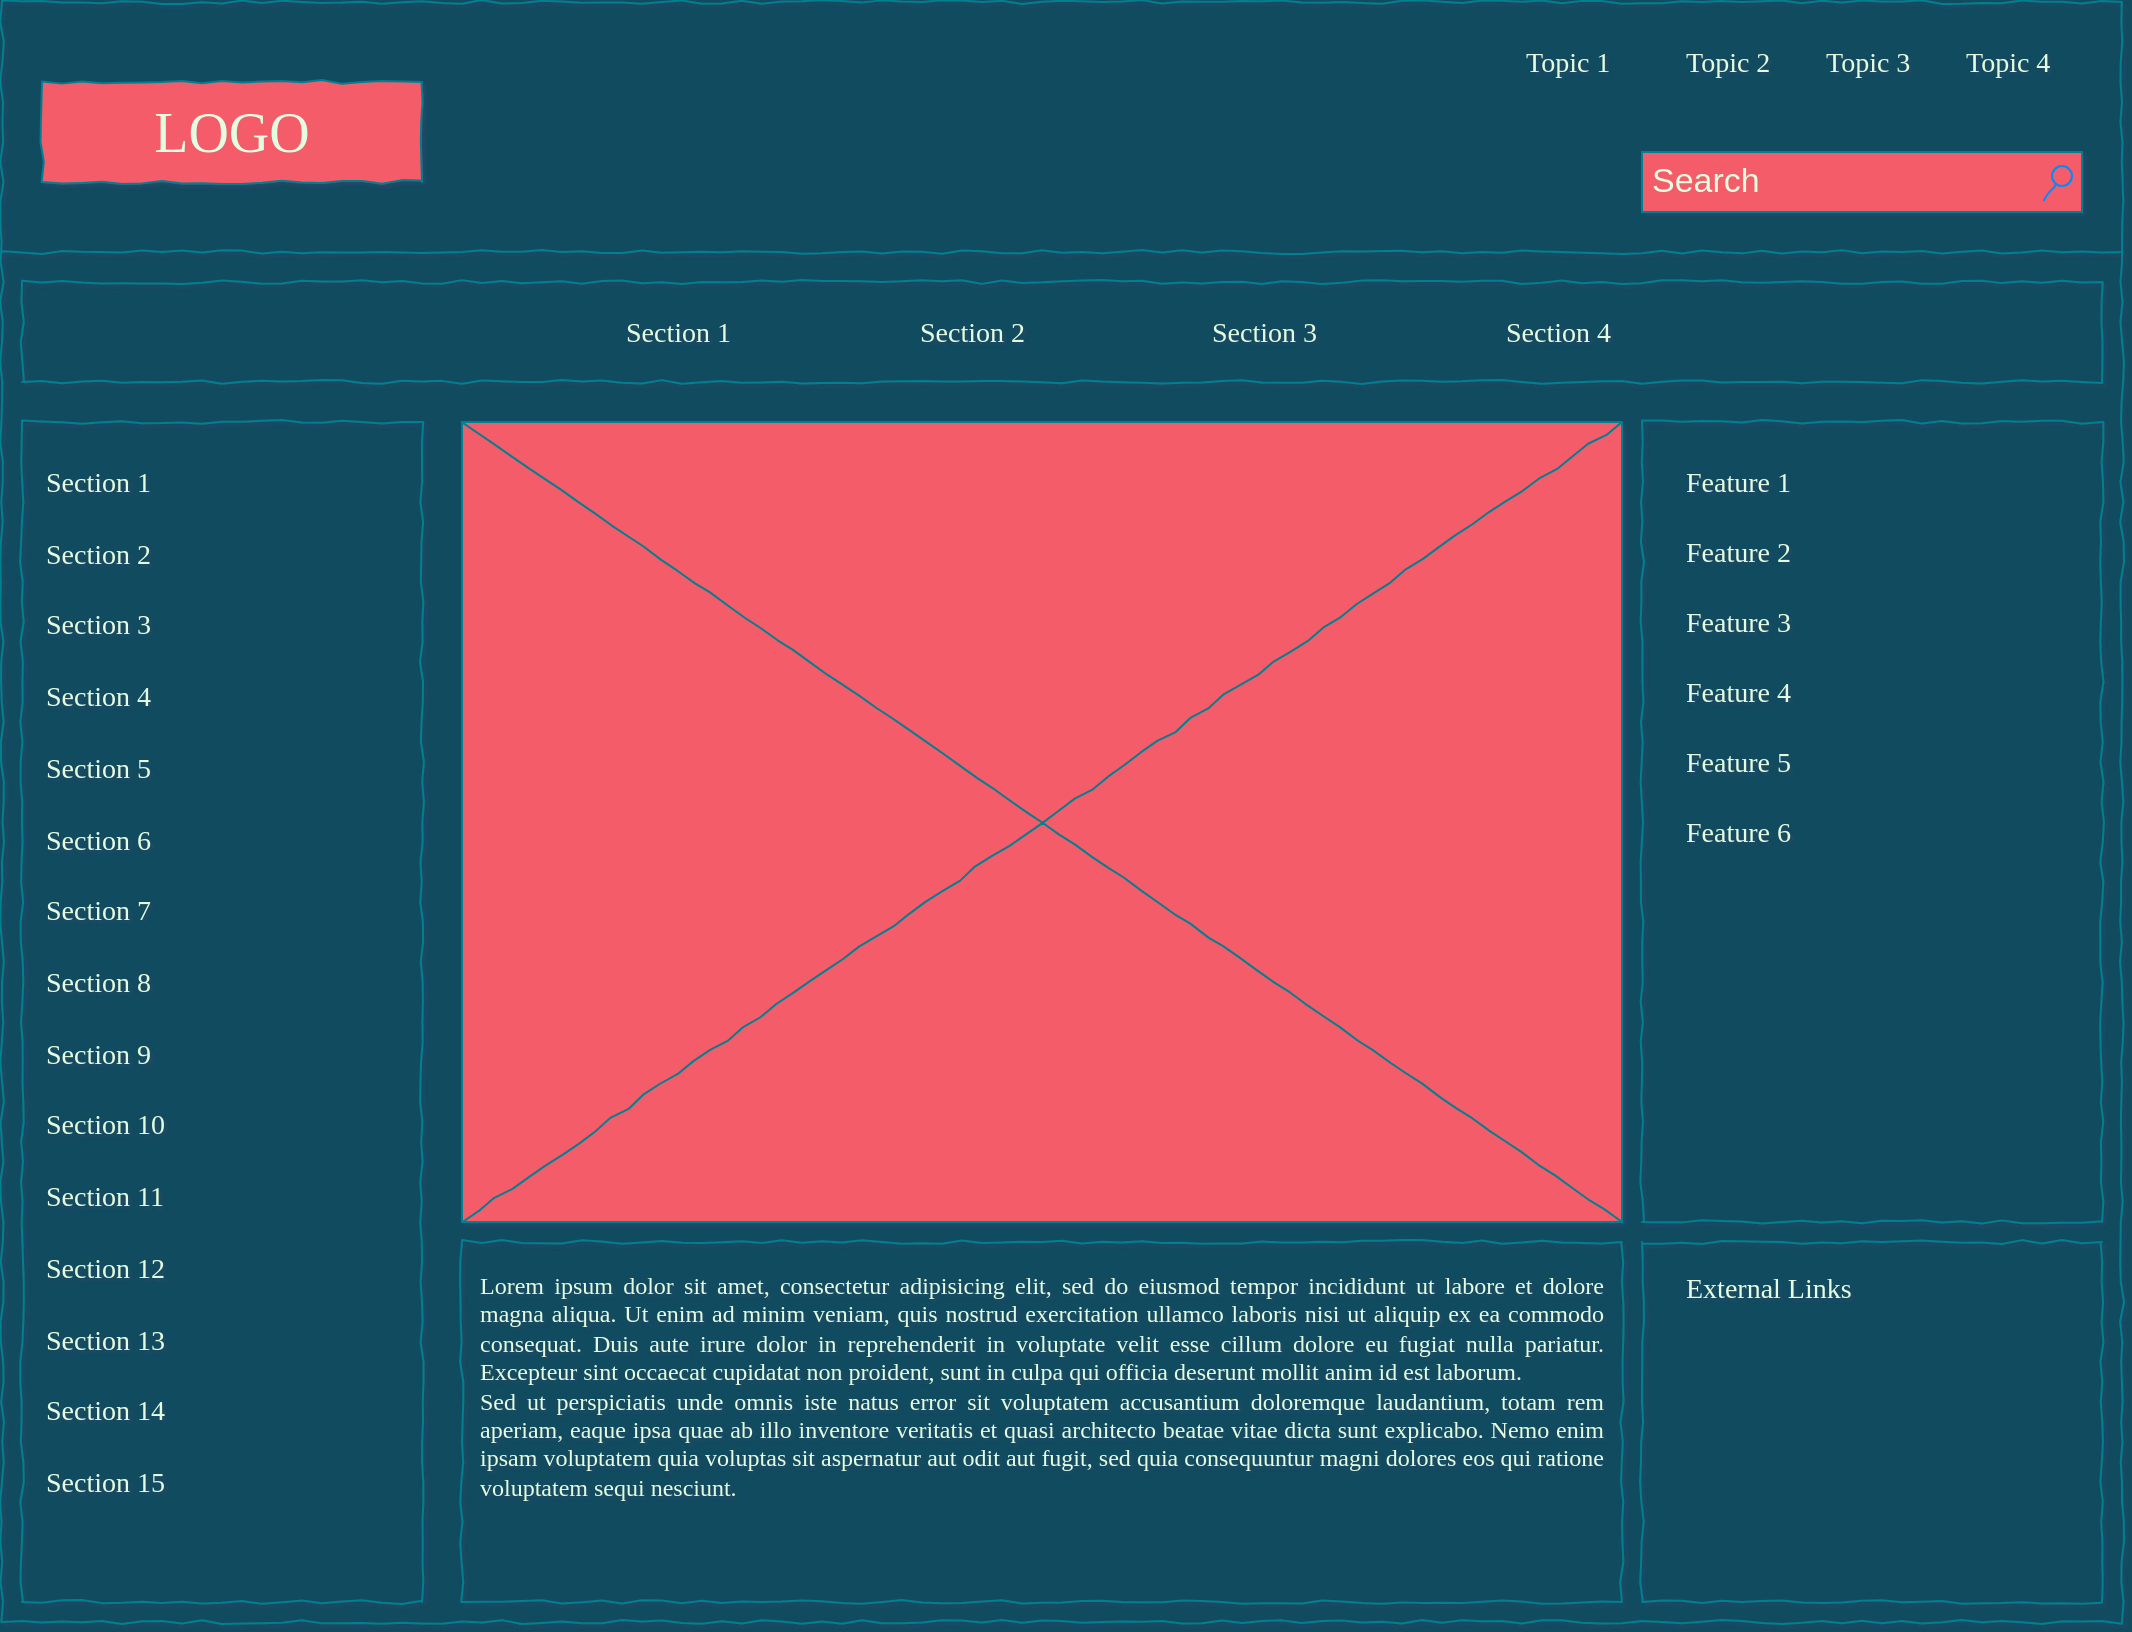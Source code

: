 <mxfile version="19.0.3" type="github" pages="5">
  <diagram name="Home" id="03018318-947c-dd8e-b7a3-06fadd420f32">
    <mxGraphModel dx="3160" dy="1853" grid="1" gridSize="10" guides="1" tooltips="1" connect="1" arrows="1" fold="1" page="1" pageScale="1" pageWidth="1100" pageHeight="850" background="#114B5F" math="0" shadow="1">
      <root>
        <mxCell id="0" />
        <mxCell id="1" parent="0" />
        <mxCell id="677b7b8949515195-1" value="" style="whiteSpace=wrap;html=1;rounded=0;shadow=0;labelBackgroundColor=none;strokeColor=#028090;strokeWidth=1;fillColor=none;fontFamily=Verdana;fontSize=12;fontColor=#E4FDE1;align=center;comic=1;" parent="1" vertex="1">
          <mxGeometry x="20" y="20" width="1060" height="810" as="geometry" />
        </mxCell>
        <mxCell id="677b7b8949515195-2" value="LOGO" style="whiteSpace=wrap;html=1;rounded=0;shadow=0;labelBackgroundColor=none;strokeWidth=1;fontFamily=Verdana;fontSize=28;align=center;comic=1;fillColor=#F45B69;strokeColor=#028090;fontColor=#E4FDE1;" parent="1" vertex="1">
          <mxGeometry x="40" y="60" width="190" height="50" as="geometry" />
        </mxCell>
        <mxCell id="677b7b8949515195-3" value="Search" style="strokeWidth=1;shadow=0;dashed=0;align=center;html=1;shape=mxgraph.mockup.forms.searchBox;strokeColor=#028090;mainText=;strokeColor2=#008cff;fontColor=#E4FDE1;fontSize=17;align=left;spacingLeft=3;rounded=0;labelBackgroundColor=none;comic=1;fillColor=#F45B69;" parent="1" vertex="1">
          <mxGeometry x="840" y="95" width="220" height="30" as="geometry" />
        </mxCell>
        <mxCell id="677b7b8949515195-4" value="Topic 1" style="text;html=1;points=[];align=left;verticalAlign=top;spacingTop=-4;fontSize=14;fontFamily=Verdana;fontColor=#E4FDE1;" parent="1" vertex="1">
          <mxGeometry x="780" y="40" width="60" height="20" as="geometry" />
        </mxCell>
        <mxCell id="677b7b8949515195-5" value="Topic 2" style="text;html=1;points=[];align=left;verticalAlign=top;spacingTop=-4;fontSize=14;fontFamily=Verdana;fontColor=#E4FDE1;" parent="1" vertex="1">
          <mxGeometry x="860" y="40" width="60" height="20" as="geometry" />
        </mxCell>
        <mxCell id="677b7b8949515195-6" value="Topic 3" style="text;html=1;points=[];align=left;verticalAlign=top;spacingTop=-4;fontSize=14;fontFamily=Verdana;fontColor=#E4FDE1;" parent="1" vertex="1">
          <mxGeometry x="930" y="40" width="60" height="20" as="geometry" />
        </mxCell>
        <mxCell id="677b7b8949515195-7" value="Topic 4" style="text;html=1;points=[];align=left;verticalAlign=top;spacingTop=-4;fontSize=14;fontFamily=Verdana;fontColor=#E4FDE1;" parent="1" vertex="1">
          <mxGeometry x="1000" y="40" width="60" height="20" as="geometry" />
        </mxCell>
        <mxCell id="677b7b8949515195-8" value="" style="whiteSpace=wrap;html=1;rounded=0;shadow=0;labelBackgroundColor=none;strokeWidth=1;fillColor=none;fontFamily=Verdana;fontSize=12;align=center;comic=1;strokeColor=#028090;fontColor=#E4FDE1;" parent="1" vertex="1">
          <mxGeometry x="30" y="230" width="200" height="590" as="geometry" />
        </mxCell>
        <mxCell id="677b7b8949515195-9" value="" style="line;strokeWidth=1;html=1;rounded=0;shadow=0;labelBackgroundColor=none;fillColor=none;fontFamily=Verdana;fontSize=14;fontColor=#E4FDE1;align=center;comic=1;strokeColor=#028090;" parent="1" vertex="1">
          <mxGeometry x="20" y="140" width="1060" height="10" as="geometry" />
        </mxCell>
        <mxCell id="677b7b8949515195-10" value="" style="whiteSpace=wrap;html=1;rounded=0;shadow=0;labelBackgroundColor=none;strokeWidth=1;fillColor=none;fontFamily=Verdana;fontSize=12;align=center;comic=1;strokeColor=#028090;fontColor=#E4FDE1;" parent="1" vertex="1">
          <mxGeometry x="30" y="160" width="1040" height="50" as="geometry" />
        </mxCell>
        <mxCell id="677b7b8949515195-11" value="Section 1" style="text;html=1;points=[];align=left;verticalAlign=top;spacingTop=-4;fontSize=14;fontFamily=Verdana;fontColor=#E4FDE1;" parent="1" vertex="1">
          <mxGeometry x="330" y="175" width="60" height="20" as="geometry" />
        </mxCell>
        <mxCell id="677b7b8949515195-12" value="Section 2" style="text;html=1;points=[];align=left;verticalAlign=top;spacingTop=-4;fontSize=14;fontFamily=Verdana;fontColor=#E4FDE1;" parent="1" vertex="1">
          <mxGeometry x="477" y="175" width="60" height="20" as="geometry" />
        </mxCell>
        <mxCell id="677b7b8949515195-13" value="Section 3" style="text;html=1;points=[];align=left;verticalAlign=top;spacingTop=-4;fontSize=14;fontFamily=Verdana;fontColor=#E4FDE1;" parent="1" vertex="1">
          <mxGeometry x="623" y="175" width="60" height="20" as="geometry" />
        </mxCell>
        <mxCell id="677b7b8949515195-14" value="Section 4" style="text;html=1;points=[];align=left;verticalAlign=top;spacingTop=-4;fontSize=14;fontFamily=Verdana;fontColor=#E4FDE1;" parent="1" vertex="1">
          <mxGeometry x="770" y="175" width="60" height="20" as="geometry" />
        </mxCell>
        <mxCell id="677b7b8949515195-15" value="&lt;div style=&quot;text-align: justify&quot;&gt;&lt;span&gt;Lorem ipsum dolor sit amet, consectetur adipisicing elit, sed do eiusmod tempor incididunt ut labore et dolore magna aliqua. Ut enim ad minim veniam, quis nostrud exercitation ullamco laboris nisi ut aliquip ex ea commodo consequat. Duis aute irure dolor in reprehenderit in voluptate velit esse cillum dolore eu fugiat nulla pariatur. Excepteur sint occaecat cupidatat non proident, sunt in culpa qui officia deserunt mollit anim id est laborum.&lt;/span&gt;&lt;/div&gt;&lt;div style=&quot;text-align: justify&quot;&gt;&lt;span&gt;Sed ut perspiciatis unde omnis iste natus error sit voluptatem accusantium doloremque laudantium, totam rem aperiam, eaque ipsa quae ab illo inventore veritatis et quasi architecto beatae vitae dicta sunt explicabo. Nemo enim ipsam voluptatem quia voluptas sit aspernatur aut odit aut fugit, sed quia consequuntur magni dolores eos qui ratione voluptatem sequi nesciunt.&amp;nbsp;&lt;/span&gt;&lt;/div&gt;" style="whiteSpace=wrap;html=1;rounded=0;shadow=0;labelBackgroundColor=none;strokeWidth=1;fillColor=none;fontFamily=Verdana;fontSize=12;align=center;verticalAlign=top;spacing=10;comic=1;strokeColor=#028090;fontColor=#E4FDE1;" parent="1" vertex="1">
          <mxGeometry x="250" y="640" width="580" height="180" as="geometry" />
        </mxCell>
        <mxCell id="677b7b8949515195-16" value="" style="verticalLabelPosition=bottom;shadow=0;dashed=0;align=center;html=1;verticalAlign=top;strokeWidth=1;shape=mxgraph.mockup.graphics.simpleIcon;strokeColor=#028090;rounded=0;labelBackgroundColor=none;fontFamily=Verdana;fontSize=14;fontColor=#E4FDE1;comic=1;fillColor=#F45B69;" parent="1" vertex="1">
          <mxGeometry x="250" y="230" width="580" height="400" as="geometry" />
        </mxCell>
        <mxCell id="677b7b8949515195-25" value="" style="whiteSpace=wrap;html=1;rounded=0;shadow=0;labelBackgroundColor=none;strokeWidth=1;fillColor=none;fontFamily=Verdana;fontSize=12;align=center;comic=1;strokeColor=#028090;fontColor=#E4FDE1;" parent="1" vertex="1">
          <mxGeometry x="840" y="230" width="230" height="400" as="geometry" />
        </mxCell>
        <mxCell id="677b7b8949515195-26" value="" style="whiteSpace=wrap;html=1;rounded=0;shadow=0;labelBackgroundColor=none;strokeWidth=1;fillColor=none;fontFamily=Verdana;fontSize=12;align=center;comic=1;strokeColor=#028090;fontColor=#E4FDE1;" parent="1" vertex="1">
          <mxGeometry x="840" y="640" width="230" height="180" as="geometry" />
        </mxCell>
        <mxCell id="677b7b8949515195-27" value="Section 1" style="text;html=1;points=[];align=left;verticalAlign=top;spacingTop=-4;fontSize=14;fontFamily=Verdana;fontColor=#E4FDE1;" parent="1" vertex="1">
          <mxGeometry x="40" y="250" width="170" height="20" as="geometry" />
        </mxCell>
        <mxCell id="677b7b8949515195-28" value="Section 2" style="text;html=1;points=[];align=left;verticalAlign=top;spacingTop=-4;fontSize=14;fontFamily=Verdana;fontColor=#E4FDE1;" parent="1" vertex="1">
          <mxGeometry x="40" y="286" width="170" height="20" as="geometry" />
        </mxCell>
        <mxCell id="677b7b8949515195-29" value="Section 3" style="text;html=1;points=[];align=left;verticalAlign=top;spacingTop=-4;fontSize=14;fontFamily=Verdana;fontColor=#E4FDE1;" parent="1" vertex="1">
          <mxGeometry x="40" y="321" width="170" height="20" as="geometry" />
        </mxCell>
        <mxCell id="677b7b8949515195-30" value="Section 4" style="text;html=1;points=[];align=left;verticalAlign=top;spacingTop=-4;fontSize=14;fontFamily=Verdana;fontColor=#E4FDE1;" parent="1" vertex="1">
          <mxGeometry x="40" y="357" width="170" height="20" as="geometry" />
        </mxCell>
        <mxCell id="677b7b8949515195-31" value="Section 7" style="text;html=1;points=[];align=left;verticalAlign=top;spacingTop=-4;fontSize=14;fontFamily=Verdana;fontColor=#E4FDE1;" parent="1" vertex="1">
          <mxGeometry x="40" y="464" width="170" height="20" as="geometry" />
        </mxCell>
        <mxCell id="677b7b8949515195-32" value="Section 8" style="text;html=1;points=[];align=left;verticalAlign=top;spacingTop=-4;fontSize=14;fontFamily=Verdana;fontColor=#E4FDE1;" parent="1" vertex="1">
          <mxGeometry x="40" y="500" width="170" height="20" as="geometry" />
        </mxCell>
        <mxCell id="677b7b8949515195-33" value="Section 9" style="text;html=1;points=[];align=left;verticalAlign=top;spacingTop=-4;fontSize=14;fontFamily=Verdana;fontColor=#E4FDE1;" parent="1" vertex="1">
          <mxGeometry x="40" y="536" width="170" height="20" as="geometry" />
        </mxCell>
        <mxCell id="677b7b8949515195-34" value="Section 10" style="text;html=1;points=[];align=left;verticalAlign=top;spacingTop=-4;fontSize=14;fontFamily=Verdana;fontColor=#E4FDE1;" parent="1" vertex="1">
          <mxGeometry x="40" y="571" width="170" height="20" as="geometry" />
        </mxCell>
        <mxCell id="677b7b8949515195-35" value="Section 11" style="text;html=1;points=[];align=left;verticalAlign=top;spacingTop=-4;fontSize=14;fontFamily=Verdana;fontColor=#E4FDE1;" parent="1" vertex="1">
          <mxGeometry x="40" y="607" width="170" height="20" as="geometry" />
        </mxCell>
        <mxCell id="677b7b8949515195-36" value="Section 12" style="text;html=1;points=[];align=left;verticalAlign=top;spacingTop=-4;fontSize=14;fontFamily=Verdana;fontColor=#E4FDE1;" parent="1" vertex="1">
          <mxGeometry x="40" y="643" width="170" height="20" as="geometry" />
        </mxCell>
        <mxCell id="677b7b8949515195-37" value="Section 13" style="text;html=1;points=[];align=left;verticalAlign=top;spacingTop=-4;fontSize=14;fontFamily=Verdana;fontColor=#E4FDE1;" parent="1" vertex="1">
          <mxGeometry x="40" y="679" width="170" height="20" as="geometry" />
        </mxCell>
        <mxCell id="677b7b8949515195-38" value="Section 14" style="text;html=1;points=[];align=left;verticalAlign=top;spacingTop=-4;fontSize=14;fontFamily=Verdana;fontColor=#E4FDE1;" parent="1" vertex="1">
          <mxGeometry x="40" y="714" width="170" height="20" as="geometry" />
        </mxCell>
        <mxCell id="677b7b8949515195-39" value="Section 5" style="text;html=1;points=[];align=left;verticalAlign=top;spacingTop=-4;fontSize=14;fontFamily=Verdana;fontColor=#E4FDE1;" parent="1" vertex="1">
          <mxGeometry x="40" y="393" width="170" height="20" as="geometry" />
        </mxCell>
        <mxCell id="677b7b8949515195-40" value="Section 6" style="text;html=1;points=[];align=left;verticalAlign=top;spacingTop=-4;fontSize=14;fontFamily=Verdana;fontColor=#E4FDE1;" parent="1" vertex="1">
          <mxGeometry x="40" y="429" width="170" height="20" as="geometry" />
        </mxCell>
        <mxCell id="677b7b8949515195-41" value="Section 15" style="text;html=1;points=[];align=left;verticalAlign=top;spacingTop=-4;fontSize=14;fontFamily=Verdana;fontColor=#E4FDE1;" parent="1" vertex="1">
          <mxGeometry x="40" y="750" width="170" height="20" as="geometry" />
        </mxCell>
        <mxCell id="677b7b8949515195-42" value="External Links" style="text;html=1;points=[];align=left;verticalAlign=top;spacingTop=-4;fontSize=14;fontFamily=Verdana;fontColor=#E4FDE1;" parent="1" vertex="1">
          <mxGeometry x="860" y="653" width="170" height="20" as="geometry" />
        </mxCell>
        <mxCell id="677b7b8949515195-44" value="Feature 1" style="text;html=1;points=[];align=left;verticalAlign=top;spacingTop=-4;fontSize=14;fontFamily=Verdana;fontColor=#E4FDE1;" parent="1" vertex="1">
          <mxGeometry x="860" y="250" width="170" height="20" as="geometry" />
        </mxCell>
        <mxCell id="677b7b8949515195-45" value="Feature 2" style="text;html=1;points=[];align=left;verticalAlign=top;spacingTop=-4;fontSize=14;fontFamily=Verdana;fontColor=#E4FDE1;" parent="1" vertex="1">
          <mxGeometry x="860" y="285" width="170" height="20" as="geometry" />
        </mxCell>
        <mxCell id="677b7b8949515195-46" value="Feature 3" style="text;html=1;points=[];align=left;verticalAlign=top;spacingTop=-4;fontSize=14;fontFamily=Verdana;fontColor=#E4FDE1;" parent="1" vertex="1">
          <mxGeometry x="860" y="320" width="170" height="20" as="geometry" />
        </mxCell>
        <mxCell id="677b7b8949515195-47" value="Feature 4" style="text;html=1;points=[];align=left;verticalAlign=top;spacingTop=-4;fontSize=14;fontFamily=Verdana;fontColor=#E4FDE1;" parent="1" vertex="1">
          <mxGeometry x="860" y="355" width="170" height="20" as="geometry" />
        </mxCell>
        <mxCell id="677b7b8949515195-48" value="Feature 5" style="text;html=1;points=[];align=left;verticalAlign=top;spacingTop=-4;fontSize=14;fontFamily=Verdana;fontColor=#E4FDE1;" parent="1" vertex="1">
          <mxGeometry x="860" y="390" width="170" height="20" as="geometry" />
        </mxCell>
        <mxCell id="677b7b8949515195-49" value="Feature 6" style="text;html=1;points=[];align=left;verticalAlign=top;spacingTop=-4;fontSize=14;fontFamily=Verdana;fontColor=#E4FDE1;" parent="1" vertex="1">
          <mxGeometry x="860" y="425" width="170" height="20" as="geometry" />
        </mxCell>
      </root>
    </mxGraphModel>
  </diagram>
  <diagram id="HRC96XNu5I2nSK_5EkSZ" name="Detalle">
    <mxGraphModel dx="782" dy="441" grid="1" gridSize="10" guides="1" tooltips="1" connect="1" arrows="1" fold="1" page="1" pageScale="1" pageWidth="827" pageHeight="1169" math="0" shadow="0">
      <root>
        <mxCell id="0" />
        <mxCell id="1" parent="0" />
      </root>
    </mxGraphModel>
  </diagram>
  <diagram name="Carrito" id="rUTrEABWxWuqGOcqkm4z">
    <mxGraphModel dx="1422" dy="788" grid="1" gridSize="10" guides="1" tooltips="1" connect="1" arrows="1" fold="1" page="1" pageScale="1" pageWidth="1100" pageHeight="850" background="#182E3E" math="0" shadow="0">
      <root>
        <mxCell id="43BDQoTpli0FluHSrtYq-0" />
        <mxCell id="43BDQoTpli0FluHSrtYq-1" style="" parent="43BDQoTpli0FluHSrtYq-0" />
        <mxCell id="43BDQoTpli0FluHSrtYq-2" value="" style="strokeWidth=1;shadow=0;dashed=0;align=center;html=1;shape=mxgraph.mockup.containers.browserWindow;rSize=0;strokeColor2=#008cff;strokeColor3=#c4c4c4;mainText=,;recursiveResize=0;rounded=0;sketch=0;" vertex="1" parent="43BDQoTpli0FluHSrtYq-1">
          <mxGeometry x="15" y="20" width="1070" height="1240" as="geometry" />
        </mxCell>
        <mxCell id="43BDQoTpli0FluHSrtYq-3" value="" style="rounded=0;whiteSpace=wrap;html=1;sketch=0;strokeColor=#36393d;fillColor=#F4F4F4;" vertex="1" parent="43BDQoTpli0FluHSrtYq-2">
          <mxGeometry y="100" width="1070" height="1140" as="geometry" />
        </mxCell>
        <mxCell id="43BDQoTpli0FluHSrtYq-5" value="Page 1" style="strokeWidth=1;shadow=0;dashed=0;align=center;html=1;shape=mxgraph.mockup.containers.anchor;fontSize=17;fontColor=#1A1A1A;align=left;rounded=0;sketch=0;fillColor=#EEEEEE;strokeColor=#FFFFFF;" vertex="1" parent="43BDQoTpli0FluHSrtYq-2">
          <mxGeometry x="60" y="12" width="110" height="26" as="geometry" />
        </mxCell>
        <mxCell id="43BDQoTpli0FluHSrtYq-6" value="https://www.e-comic.co" style="strokeWidth=1;shadow=0;dashed=0;align=center;html=1;shape=mxgraph.mockup.containers.anchor;rSize=0;fontSize=17;fontColor=#1A1A1A;align=left;rounded=0;sketch=0;fillColor=#EEEEEE;strokeColor=#FFFFFF;" vertex="1" parent="43BDQoTpli0FluHSrtYq-2">
          <mxGeometry x="130" y="60" width="250" height="26" as="geometry" />
        </mxCell>
        <mxCell id="43BDQoTpli0FluHSrtYq-7" value="" style="shape=image;verticalLabelPosition=bottom;verticalAlign=top;aspect=fixed;imageAspect=0;image=https://www.pngall.com/wp-content/uploads/2/Manga-PNG-Picture.png;fillColor=#EEEEEE;strokeColor=#FFFFFF;fontColor=#1A1A1A;" vertex="1" parent="43BDQoTpli0FluHSrtYq-2">
          <mxGeometry x="27.5" y="120" width="355" height="189.09" as="geometry" />
        </mxCell>
        <mxCell id="91JSHKVOy0Di4zCMg3eI-1" value="" style="strokeWidth=1;shadow=0;dashed=0;align=center;html=1;shape=mxgraph.mockup.forms.rrect;rSize=0;strokeColor=#999999;rounded=0;sketch=0;fontColor=#FFFFFF;fillColor=#FFFFFF;gradientColor=none;" vertex="1" parent="43BDQoTpli0FluHSrtYq-2">
          <mxGeometry x="60" y="340" width="920" height="330" as="geometry" />
        </mxCell>
        <mxCell id="91JSHKVOy0Di4zCMg3eI-2" value="" style="strokeColor=inherit;fillColor=inherit;gradientColor=inherit;strokeWidth=1;shadow=0;dashed=0;align=center;html=1;shape=mxgraph.mockup.forms.rrect;rSize=0;fontSize=17;fontColor=#666666;rounded=0;sketch=0;" vertex="1" parent="91JSHKVOy0Di4zCMg3eI-1">
          <mxGeometry width="153.333" height="42.308" as="geometry" />
        </mxCell>
        <mxCell id="91JSHKVOy0Di4zCMg3eI-3" value="" style="strokeColor=inherit;fillColor=inherit;gradientColor=inherit;strokeWidth=1;shadow=0;dashed=0;align=center;html=1;shape=mxgraph.mockup.forms.rrect;rSize=0;fontSize=17;fontColor=#666666;rounded=0;sketch=0;" vertex="1" parent="91JSHKVOy0Di4zCMg3eI-1">
          <mxGeometry x="50" width="256.67" height="42.308" as="geometry" />
        </mxCell>
        <mxCell id="91JSHKVOy0Di4zCMg3eI-4" value="Producto" style="strokeColor=inherit;fillColor=inherit;gradientColor=inherit;strokeWidth=1;shadow=0;dashed=0;align=center;html=1;shape=mxgraph.mockup.forms.rrect;rSize=0;fontSize=17;fontColor=#666666;rounded=0;sketch=0;fontStyle=1" vertex="1" parent="91JSHKVOy0Di4zCMg3eI-1">
          <mxGeometry x="306.67" width="313.33" height="42.308" as="geometry" />
        </mxCell>
        <mxCell id="91JSHKVOy0Di4zCMg3eI-5" value="Precio" style="strokeColor=inherit;fillColor=inherit;gradientColor=inherit;strokeWidth=1;shadow=0;dashed=0;align=center;html=1;shape=mxgraph.mockup.forms.rrect;rSize=0;fontSize=17;fontColor=#666666;rounded=0;sketch=0;fontStyle=1" vertex="1" parent="91JSHKVOy0Di4zCMg3eI-1">
          <mxGeometry x="620" width="110" height="42.308" as="geometry" />
        </mxCell>
        <mxCell id="91JSHKVOy0Di4zCMg3eI-6" value="Cantidad" style="strokeColor=inherit;fillColor=inherit;gradientColor=inherit;strokeWidth=1;shadow=0;dashed=0;align=center;html=1;shape=mxgraph.mockup.forms.rrect;rSize=0;fontSize=17;fontColor=#666666;rounded=0;sketch=0;fontStyle=1" vertex="1" parent="91JSHKVOy0Di4zCMg3eI-1">
          <mxGeometry x="730" width="100" height="42.308" as="geometry" />
        </mxCell>
        <mxCell id="91JSHKVOy0Di4zCMg3eI-7" value="Subtotal" style="strokeColor=inherit;fillColor=inherit;gradientColor=inherit;strokeWidth=1;shadow=0;dashed=0;align=center;html=1;shape=mxgraph.mockup.forms.rrect;rSize=0;fontSize=17;fontColor=#666666;rounded=0;sketch=0;fontStyle=1" vertex="1" parent="91JSHKVOy0Di4zCMg3eI-1">
          <mxGeometry x="830" width="90" height="42.308" as="geometry" />
        </mxCell>
        <mxCell id="91JSHKVOy0Di4zCMg3eI-26" value="&lt;span style=&quot;font-size: 24px; font-style: italic; font-weight: 400;&quot;&gt;Seguir comprando&lt;/span&gt;" style="strokeWidth=1;shadow=0;dashed=0;align=center;html=1;shape=mxgraph.mockup.buttons.button;strokeColor=none;fontColor=#FFFFFF;mainText=;buttonStyle=round;fontSize=17;fontStyle=1;fillColor=#008cff;whiteSpace=wrap;rounded=0;sketch=0;" vertex="1" parent="91JSHKVOy0Di4zCMg3eI-1">
          <mxGeometry x="620" y="275" width="295" height="44" as="geometry" />
        </mxCell>
        <mxCell id="91JSHKVOy0Di4zCMg3eI-8" value="X" style="strokeWidth=1;shadow=0;dashed=0;align=center;html=1;shape=mxgraph.mockup.forms.rrect;rSize=0;strokeColor=#999999;rounded=0;sketch=0;fontColor=#FFFFFF;fillColor=#FFFFFF;gradientColor=none;" vertex="1" parent="91JSHKVOy0Di4zCMg3eI-1">
          <mxGeometry y="42.31" width="920" height="220" as="geometry" />
        </mxCell>
        <mxCell id="91JSHKVOy0Di4zCMg3eI-9" value="X" style="strokeColor=inherit;fillColor=inherit;gradientColor=inherit;strokeWidth=1;shadow=0;dashed=0;align=center;html=1;shape=mxgraph.mockup.forms.rrect;rSize=0;fontSize=17;fontColor=#666666;rounded=0;sketch=0;" vertex="1" parent="91JSHKVOy0Di4zCMg3eI-8">
          <mxGeometry width="50" height="216.81" as="geometry" />
        </mxCell>
        <mxCell id="91JSHKVOy0Di4zCMg3eI-10" value="" style="strokeColor=inherit;fillColor=inherit;gradientColor=inherit;strokeWidth=1;shadow=0;dashed=0;align=center;html=1;shape=mxgraph.mockup.forms.rrect;rSize=0;fontSize=17;fontColor=#666666;rounded=0;sketch=0;" vertex="1" parent="91JSHKVOy0Di4zCMg3eI-8">
          <mxGeometry x="50" width="256.67" height="216.81" as="geometry" />
        </mxCell>
        <mxCell id="91JSHKVOy0Di4zCMg3eI-11" value="&lt;font size=&quot;1&quot; color=&quot;#008cff&quot;&gt;&lt;b style=&quot;font-size: 20px;&quot;&gt;One punch man&lt;/b&gt;&lt;/font&gt;" style="strokeColor=inherit;fillColor=inherit;gradientColor=inherit;strokeWidth=1;shadow=0;dashed=0;align=center;html=1;shape=mxgraph.mockup.forms.rrect;rSize=0;fontSize=17;fontColor=#666666;rounded=0;sketch=0;" vertex="1" parent="91JSHKVOy0Di4zCMg3eI-8">
          <mxGeometry x="306.67" width="313.33" height="216.81" as="geometry" />
        </mxCell>
        <mxCell id="91JSHKVOy0Di4zCMg3eI-12" value="$115.000" style="strokeColor=inherit;fillColor=inherit;gradientColor=inherit;strokeWidth=1;shadow=0;dashed=0;align=center;html=1;shape=mxgraph.mockup.forms.rrect;rSize=0;fontSize=17;fontColor=#666666;rounded=0;sketch=0;" vertex="1" parent="91JSHKVOy0Di4zCMg3eI-8">
          <mxGeometry x="620" width="110" height="216.81" as="geometry" />
        </mxCell>
        <mxCell id="91JSHKVOy0Di4zCMg3eI-13" value="1" style="strokeColor=inherit;fillColor=inherit;gradientColor=inherit;strokeWidth=1;shadow=0;dashed=0;align=center;html=1;shape=mxgraph.mockup.forms.rrect;rSize=0;fontSize=17;fontColor=#666666;rounded=0;sketch=0;" vertex="1" parent="91JSHKVOy0Di4zCMg3eI-8">
          <mxGeometry x="730" width="100" height="216.81" as="geometry" />
        </mxCell>
        <mxCell id="91JSHKVOy0Di4zCMg3eI-14" value="$ 115.000" style="strokeColor=inherit;fillColor=inherit;gradientColor=inherit;strokeWidth=1;shadow=0;dashed=0;align=center;html=1;shape=mxgraph.mockup.forms.rrect;rSize=0;fontSize=17;fontColor=#666666;rounded=0;sketch=0;" vertex="1" parent="91JSHKVOy0Di4zCMg3eI-8">
          <mxGeometry x="830" width="90" height="216.81" as="geometry" />
        </mxCell>
        <mxCell id="91JSHKVOy0Di4zCMg3eI-15" value="" style="html=1;verticalLabelPosition=bottom;align=center;labelBackgroundColor=#ffffff;verticalAlign=top;strokeWidth=2;strokeColor=#0080F0;shadow=0;dashed=0;shape=mxgraph.ios7.icons.delete;rounded=0;sketch=0;fontColor=#FFFFFF;fillColor=#FFFFFF;gradientColor=none;" vertex="1" parent="91JSHKVOy0Di4zCMg3eI-8">
          <mxGeometry x="10" y="92.918" width="30" height="30.973" as="geometry" />
        </mxCell>
        <mxCell id="91JSHKVOy0Di4zCMg3eI-18" value="" style="shape=image;verticalLabelPosition=bottom;labelBackgroundColor=default;verticalAlign=top;aspect=fixed;imageAspect=0;image=https://upload.wikimedia.org/wikipedia/en/thumb/c/c3/OnePunchMan_manga_cover.png/220px-OnePunchMan_manga_cover.png;" vertex="1" parent="91JSHKVOy0Di4zCMg3eI-8">
          <mxGeometry x="105" y="3.562" width="129.88" height="203.09" as="geometry" />
        </mxCell>
        <mxCell id="91JSHKVOy0Di4zCMg3eI-35" value="&lt;span style=&quot;font-size: 24px; font-style: italic; font-weight: 400;&quot;&gt;Finalizar compra&lt;/span&gt;" style="strokeWidth=1;shadow=0;dashed=0;align=center;html=1;shape=mxgraph.mockup.buttons.button;strokeColor=none;fontColor=#FFFFFF;mainText=;buttonStyle=round;fontSize=17;fontStyle=1;fillColor=#008cff;whiteSpace=wrap;rounded=0;sketch=0;" vertex="1" parent="43BDQoTpli0FluHSrtYq-2">
          <mxGeometry x="605" y="1050" width="400" height="50" as="geometry" />
        </mxCell>
        <mxCell id="91JSHKVOy0Di4zCMg3eI-36" value="" style="strokeWidth=1;shadow=0;dashed=0;align=center;html=1;shape=mxgraph.mockup.forms.rrect;rSize=0;strokeColor=#999999;rounded=0;sketch=0;fontColor=#FFFFFF;fillColor=#FFFFFF;gradientColor=none;" vertex="1" parent="43BDQoTpli0FluHSrtYq-2">
          <mxGeometry x="680" y="690" width="300" height="330" as="geometry" />
        </mxCell>
        <mxCell id="91JSHKVOy0Di4zCMg3eI-41" value="Subtotal" style="strokeColor=inherit;fillColor=inherit;gradientColor=inherit;strokeWidth=1;shadow=0;dashed=0;align=center;html=1;shape=mxgraph.mockup.forms.rrect;rSize=0;fontSize=17;fontColor=#666666;rounded=0;sketch=0;fontStyle=1" vertex="1" parent="91JSHKVOy0Di4zCMg3eI-36">
          <mxGeometry width="110" height="42.31" as="geometry" />
        </mxCell>
        <mxCell id="91JSHKVOy0Di4zCMg3eI-42" value="$ 115.000" style="strokeColor=inherit;fillColor=inherit;gradientColor=inherit;strokeWidth=1;shadow=0;dashed=0;align=center;html=1;shape=mxgraph.mockup.forms.rrect;rSize=0;fontSize=17;fontColor=#666666;rounded=0;sketch=0;fontStyle=0" vertex="1" parent="91JSHKVOy0Di4zCMg3eI-36">
          <mxGeometry x="110" width="190" height="42.31" as="geometry" />
        </mxCell>
        <mxCell id="91JSHKVOy0Di4zCMg3eI-44" value="X" style="strokeWidth=1;shadow=0;dashed=0;align=center;html=1;shape=mxgraph.mockup.forms.rrect;rSize=0;strokeColor=#999999;rounded=0;sketch=0;fontColor=#FFFFFF;fillColor=#FFFFFF;gradientColor=none;" vertex="1" parent="91JSHKVOy0Di4zCMg3eI-36">
          <mxGeometry y="42.31" width="300" height="220" as="geometry" />
        </mxCell>
        <mxCell id="91JSHKVOy0Di4zCMg3eI-49" value="Envío" style="strokeColor=inherit;fillColor=inherit;gradientColor=inherit;strokeWidth=1;shadow=0;dashed=0;align=center;html=1;shape=mxgraph.mockup.forms.rrect;rSize=0;fontSize=17;fontColor=#666666;rounded=0;sketch=0;fontStyle=1" vertex="1" parent="91JSHKVOy0Di4zCMg3eI-44">
          <mxGeometry width="110.0" height="216.81" as="geometry" />
        </mxCell>
        <mxCell id="91JSHKVOy0Di4zCMg3eI-50" value="" style="strokeColor=inherit;fillColor=inherit;gradientColor=inherit;strokeWidth=1;shadow=0;dashed=0;align=center;html=1;shape=mxgraph.mockup.forms.rrect;rSize=0;fontSize=17;fontColor=#666666;rounded=0;sketch=0;" vertex="1" parent="91JSHKVOy0Di4zCMg3eI-44">
          <mxGeometry x="110.0" width="190.0" height="216.81" as="geometry" />
        </mxCell>
        <mxCell id="91JSHKVOy0Di4zCMg3eI-57" value="Precio fijo" style="shape=ellipse;fillColor=#eeeeee;strokeColor=#999999;gradientColor=#cccccc;html=1;align=left;spacingLeft=4;fontSize=17;fontColor=#666666;labelPosition=right;shadow=0;rounded=0;sketch=0;" vertex="1" parent="91JSHKVOy0Di4zCMg3eI-44">
          <mxGeometry x="125" y="17.69" width="15" height="15" as="geometry" />
        </mxCell>
        <mxCell id="91JSHKVOy0Di4zCMg3eI-58" value="Recogida local" style="shape=ellipse;fillColor=#eeeeee;strokeColor=#999999;gradientColor=#cccccc;html=1;align=left;spacingLeft=4;fontSize=17;fontColor=#666666;labelPosition=right;shadow=0;rounded=0;sketch=0;direction=west;" vertex="1" parent="91JSHKVOy0Di4zCMg3eI-44">
          <mxGeometry x="125" y="57.69" width="15" height="15" as="geometry" />
        </mxCell>
        <mxCell id="91JSHKVOy0Di4zCMg3eI-63" value="&lt;span style=&quot;font-size: 17px;&quot;&gt;Enviar a&amp;nbsp;&lt;/span&gt;&lt;b style=&quot;font-size: 17px;&quot;&gt;Bogota&lt;/b&gt;" style="text;html=1;strokeColor=none;fillColor=none;align=left;verticalAlign=middle;whiteSpace=wrap;rounded=0;sketch=0;fontSize=24;fontColor=#4D4D4D;" vertex="1" parent="91JSHKVOy0Di4zCMg3eI-44">
          <mxGeometry x="125" y="127.69" width="170" height="30" as="geometry" />
        </mxCell>
        <mxCell id="91JSHKVOy0Di4zCMg3eI-101" value="&lt;font color=&quot;#008cff&quot;&gt;&lt;span style=&quot;font-size: 17px;&quot;&gt;Cambiar dirección&lt;/span&gt;&lt;/font&gt;" style="text;html=1;strokeColor=none;fillColor=none;align=left;verticalAlign=middle;whiteSpace=wrap;rounded=0;sketch=0;fontSize=24;fontColor=#4D4D4D;" vertex="1" parent="91JSHKVOy0Di4zCMg3eI-44">
          <mxGeometry x="125" y="167.69" width="170" height="30" as="geometry" />
        </mxCell>
        <mxCell id="91JSHKVOy0Di4zCMg3eI-102" value="" style="shape=mxgraph.signs.transportation.helicopter;html=1;pointerEvents=1;fillColor=#4D4D4D;strokeColor=none;verticalLabelPosition=bottom;verticalAlign=top;align=center;sketch=0;rounded=0;fontSize=17;fontColor=#008CFF;" vertex="1" parent="91JSHKVOy0Di4zCMg3eI-44">
          <mxGeometry x="265" y="167.69" width="20" height="20" as="geometry" />
        </mxCell>
        <mxCell id="91JSHKVOy0Di4zCMg3eI-54" value="" style="edgeStyle=orthogonalEdgeStyle;curved=0;rounded=1;sketch=0;orthogonalLoop=1;jettySize=auto;html=1;fontSize=20;fontColor=#008CFF;strokeColor=#FFFFFF;" edge="1" parent="91JSHKVOy0Di4zCMg3eI-36" target="91JSHKVOy0Di4zCMg3eI-42">
          <mxGeometry relative="1" as="geometry">
            <mxPoint x="245.4" y="60" as="sourcePoint" />
          </mxGeometry>
        </mxCell>
        <mxCell id="91JSHKVOy0Di4zCMg3eI-55" value="" style="edgeStyle=orthogonalEdgeStyle;curved=0;rounded=1;sketch=0;orthogonalLoop=1;jettySize=auto;html=1;fontSize=20;fontColor=#008CFF;strokeColor=#FFFFFF;" edge="1" parent="91JSHKVOy0Di4zCMg3eI-36" target="91JSHKVOy0Di4zCMg3eI-42">
          <mxGeometry relative="1" as="geometry">
            <mxPoint x="245.4" y="60" as="sourcePoint" />
          </mxGeometry>
        </mxCell>
        <mxCell id="91JSHKVOy0Di4zCMg3eI-56" value="" style="edgeStyle=orthogonalEdgeStyle;curved=0;rounded=1;sketch=0;orthogonalLoop=1;jettySize=auto;html=1;fontSize=20;fontColor=#008CFF;strokeColor=#FFFFFF;" edge="1" parent="91JSHKVOy0Di4zCMg3eI-36" target="91JSHKVOy0Di4zCMg3eI-42">
          <mxGeometry relative="1" as="geometry">
            <mxPoint x="245.4" y="60" as="sourcePoint" />
          </mxGeometry>
        </mxCell>
        <mxCell id="91JSHKVOy0Di4zCMg3eI-61" value="Total" style="strokeColor=inherit;fillColor=inherit;gradientColor=inherit;strokeWidth=1;shadow=0;dashed=0;align=center;html=1;shape=mxgraph.mockup.forms.rrect;rSize=0;fontSize=17;fontColor=#666666;rounded=0;sketch=0;fontStyle=1" vertex="1" parent="91JSHKVOy0Di4zCMg3eI-36">
          <mxGeometry y="262.31" width="110" height="67.69" as="geometry" />
        </mxCell>
        <mxCell id="91JSHKVOy0Di4zCMg3eI-62" value="$ 115.000" style="strokeColor=inherit;fillColor=inherit;gradientColor=inherit;strokeWidth=1;shadow=0;dashed=0;align=center;html=1;shape=mxgraph.mockup.forms.rrect;rSize=0;fontSize=24;fontColor=#666666;rounded=0;sketch=0;fontStyle=1" vertex="1" parent="91JSHKVOy0Di4zCMg3eI-36">
          <mxGeometry x="110" y="262.31" width="190" height="67.69" as="geometry" />
        </mxCell>
        <mxCell id="91JSHKVOy0Di4zCMg3eI-110" value="" style="shape=image;html=1;verticalAlign=top;verticalLabelPosition=bottom;labelBackgroundColor=#ffffff;imageAspect=0;aspect=fixed;image=https://cdn1.iconfinder.com/data/icons/material-core/20/shopping-cart-128.png;rounded=0;sketch=0;fontSize=17;fontColor=#008CFF;strokeColor=#FFFFFF;fillColor=#4D4D4D;gradientColor=none;" vertex="1" parent="43BDQoTpli0FluHSrtYq-2">
          <mxGeometry x="890" y="219.09" width="90" height="90" as="geometry" />
        </mxCell>
        <mxCell id="pvUrNFv5SX5Tfum9SS9x-0" value="&lt;div style=&quot;&quot;&gt;&lt;span style=&quot;background-color: initial;&quot;&gt;Carrito&lt;/span&gt;&lt;/div&gt;&lt;div style=&quot;&quot;&gt;&lt;/div&gt;" style="text;html=1;points=[];align=right;verticalAlign=top;spacingTop=-4;fontSize=24;fontFamily=Verdana;fontStyle=1;fontColor=#1A1A1A;" vertex="1" parent="43BDQoTpli0FluHSrtYq-2">
          <mxGeometry x="745" y="269.09" width="145" height="40" as="geometry" />
        </mxCell>
      </root>
    </mxGraphModel>
  </diagram>
  <diagram name="Registro" id="OkS9nEMRT32isdQL7Erk">
    <mxGraphModel dx="1422" dy="788" grid="1" gridSize="10" guides="1" tooltips="1" connect="1" arrows="1" fold="1" page="1" pageScale="1" pageWidth="1100" pageHeight="850" background="#182E3E" math="0" shadow="0">
      <root>
        <mxCell id="qG0dGewGFEa3_wI4sWbM-0" />
        <mxCell id="qG0dGewGFEa3_wI4sWbM-1" style="" parent="qG0dGewGFEa3_wI4sWbM-0" />
        <mxCell id="qG0dGewGFEa3_wI4sWbM-2" value="" style="strokeWidth=1;shadow=0;dashed=0;align=center;html=1;shape=mxgraph.mockup.containers.browserWindow;rSize=0;strokeColor2=#008cff;strokeColor3=#c4c4c4;mainText=,;recursiveResize=0;rounded=0;sketch=0;" vertex="1" parent="qG0dGewGFEa3_wI4sWbM-1">
          <mxGeometry x="15" y="20" width="1070" height="800" as="geometry" />
        </mxCell>
        <mxCell id="qG0dGewGFEa3_wI4sWbM-3" value="" style="rounded=0;whiteSpace=wrap;html=1;sketch=0;strokeColor=#36393d;fillColor=#F4F4F4;" vertex="1" parent="qG0dGewGFEa3_wI4sWbM-2">
          <mxGeometry y="100" width="1070" height="700" as="geometry" />
        </mxCell>
        <mxCell id="qG0dGewGFEa3_wI4sWbM-4" value="" style="rounded=1;whiteSpace=wrap;html=1;sketch=0;fillColor=#FFFFFF;strokeColor=#FFFFFF;fontColor=#1A1A1A;" vertex="1" parent="qG0dGewGFEa3_wI4sWbM-2">
          <mxGeometry x="360" y="420" width="400" height="40" as="geometry" />
        </mxCell>
        <mxCell id="qG0dGewGFEa3_wI4sWbM-5" value="Page 1" style="strokeWidth=1;shadow=0;dashed=0;align=center;html=1;shape=mxgraph.mockup.containers.anchor;fontSize=17;fontColor=#1A1A1A;align=left;rounded=0;sketch=0;fillColor=#EEEEEE;strokeColor=#FFFFFF;" vertex="1" parent="qG0dGewGFEa3_wI4sWbM-2">
          <mxGeometry x="60" y="12" width="110" height="26" as="geometry" />
        </mxCell>
        <mxCell id="qG0dGewGFEa3_wI4sWbM-6" value="https://www.e-comic.co" style="strokeWidth=1;shadow=0;dashed=0;align=center;html=1;shape=mxgraph.mockup.containers.anchor;rSize=0;fontSize=17;fontColor=#1A1A1A;align=left;rounded=0;sketch=0;fillColor=#EEEEEE;strokeColor=#FFFFFF;" vertex="1" parent="qG0dGewGFEa3_wI4sWbM-2">
          <mxGeometry x="130" y="60" width="250" height="26" as="geometry" />
        </mxCell>
        <mxCell id="qG0dGewGFEa3_wI4sWbM-7" value="" style="shape=image;verticalLabelPosition=bottom;verticalAlign=top;aspect=fixed;imageAspect=0;image=https://www.pngall.com/wp-content/uploads/2/Manga-PNG-Picture.png;fillColor=#EEEEEE;strokeColor=#FFFFFF;fontColor=#1A1A1A;" vertex="1" parent="qG0dGewGFEa3_wI4sWbM-2">
          <mxGeometry x="382.5" y="140" width="355" height="189.09" as="geometry" />
        </mxCell>
        <mxCell id="qG0dGewGFEa3_wI4sWbM-8" value="" style="rounded=1;whiteSpace=wrap;html=1;sketch=0;fillColor=#FFFFFF;strokeColor=#FFFFFF;fontColor=#1A1A1A;" vertex="1" parent="qG0dGewGFEa3_wI4sWbM-2">
          <mxGeometry x="361" y="350" width="400" height="40" as="geometry" />
        </mxCell>
        <mxCell id="qG0dGewGFEa3_wI4sWbM-13" value="&lt;div style=&quot;&quot;&gt;&lt;span style=&quot;background-color: initial;&quot;&gt;Email&lt;/span&gt;&lt;/div&gt;&lt;div style=&quot;&quot;&gt;&lt;/div&gt;" style="text;html=1;points=[];align=right;verticalAlign=top;spacingTop=-4;fontSize=24;fontFamily=Verdana;fontStyle=1;fontColor=#1A1A1A;" vertex="1" parent="qG0dGewGFEa3_wI4sWbM-2">
          <mxGeometry x="195" y="355" width="145" height="40" as="geometry" />
        </mxCell>
        <mxCell id="hRrvTnnjRzg0IAZ5J3tC-0" value="" style="rounded=1;whiteSpace=wrap;html=1;sketch=0;fillColor=#FFFFFF;strokeColor=#FFFFFF;fontColor=#1A1A1A;" vertex="1" parent="qG0dGewGFEa3_wI4sWbM-2">
          <mxGeometry x="361" y="480" width="400" height="40" as="geometry" />
        </mxCell>
        <mxCell id="hRrvTnnjRzg0IAZ5J3tC-1" value="*********" style="text;html=1;points=[];align=left;verticalAlign=top;spacingTop=-4;fontSize=24;fontFamily=Verdana;fontStyle=1;fontColor=#4D4D4D;" vertex="1" parent="qG0dGewGFEa3_wI4sWbM-2">
          <mxGeometry x="371" y="485" width="379" height="30" as="geometry" />
        </mxCell>
        <mxCell id="hRrvTnnjRzg0IAZ5J3tC-2" value="Nombre completo&lt;br&gt;&lt;div style=&quot;&quot;&gt;&lt;/div&gt;" style="text;html=1;points=[];align=right;verticalAlign=top;spacingTop=-4;fontSize=24;fontFamily=Verdana;fontStyle=1;fontColor=#1A1A1A;" vertex="1" parent="qG0dGewGFEa3_wI4sWbM-2">
          <mxGeometry x="70" y="420" width="270" height="40" as="geometry" />
        </mxCell>
        <mxCell id="hRrvTnnjRzg0IAZ5J3tC-3" value="Contraseña&lt;br&gt;&lt;div style=&quot;&quot;&gt;&lt;/div&gt;" style="text;html=1;points=[];align=right;verticalAlign=top;spacingTop=-4;fontSize=24;fontFamily=Verdana;fontStyle=1;fontColor=#1A1A1A;" vertex="1" parent="qG0dGewGFEa3_wI4sWbM-2">
          <mxGeometry x="195" y="480" width="145" height="50" as="geometry" />
        </mxCell>
        <mxCell id="hRrvTnnjRzg0IAZ5J3tC-4" value="Saitama1@onepunch.man" style="text;html=1;points=[];align=left;verticalAlign=top;spacingTop=-4;fontSize=24;fontFamily=Verdana;fontStyle=0;fontColor=#4D4D4D;" vertex="1" parent="qG0dGewGFEa3_wI4sWbM-2">
          <mxGeometry x="371" y="355" width="379" height="30" as="geometry" />
        </mxCell>
        <mxCell id="hRrvTnnjRzg0IAZ5J3tC-5" value="Saitama San" style="text;html=1;points=[];align=left;verticalAlign=top;spacingTop=-4;fontSize=24;fontFamily=Verdana;fontStyle=0;fontColor=#4D4D4D;" vertex="1" parent="qG0dGewGFEa3_wI4sWbM-2">
          <mxGeometry x="370.5" y="425" width="379" height="30" as="geometry" />
        </mxCell>
        <mxCell id="hRrvTnnjRzg0IAZ5J3tC-6" value="" style="rounded=1;whiteSpace=wrap;html=1;sketch=0;fillColor=#FFFFFF;strokeColor=#FFFFFF;fontColor=#1A1A1A;fontStyle=1" vertex="1" parent="qG0dGewGFEa3_wI4sWbM-2">
          <mxGeometry x="360" y="540" width="400" height="40" as="geometry" />
        </mxCell>
        <mxCell id="hRrvTnnjRzg0IAZ5J3tC-7" value="24/10/2014" style="text;html=1;points=[];align=left;verticalAlign=top;spacingTop=-4;fontSize=24;fontFamily=Verdana;fontStyle=1;fontColor=#4D4D4D;" vertex="1" parent="qG0dGewGFEa3_wI4sWbM-2">
          <mxGeometry x="370" y="545" width="379" height="30" as="geometry" />
        </mxCell>
        <mxCell id="hRrvTnnjRzg0IAZ5J3tC-8" value="Fecha de nacimiento&lt;br&gt;&lt;div style=&quot;&quot;&gt;&lt;/div&gt;" style="text;html=1;points=[];align=right;verticalAlign=top;spacingTop=-4;fontSize=24;fontFamily=Verdana;fontStyle=1;fontColor=#1A1A1A;" vertex="1" parent="qG0dGewGFEa3_wI4sWbM-2">
          <mxGeometry x="194" y="540" width="145" height="50" as="geometry" />
        </mxCell>
        <mxCell id="hRrvTnnjRzg0IAZ5J3tC-9" value="" style="strokeWidth=1;shadow=0;dashed=0;align=center;html=1;shape=mxgraph.mockup.forms.rrect;rSize=5;strokeColor=none;fillColor=#ffffff;rounded=0;sketch=0;fontColor=#4D4D4D;" vertex="1" parent="qG0dGewGFEa3_wI4sWbM-2">
          <mxGeometry x="775" y="540" width="160" height="175" as="geometry" />
        </mxCell>
        <mxCell id="hRrvTnnjRzg0IAZ5J3tC-10" value="October 2014" style="strokeWidth=1;shadow=0;dashed=0;align=center;html=1;shape=mxgraph.mockup.forms.anchor;fontColor=#999999;rounded=0;sketch=0;fillColor=#F4F4F4;" vertex="1" parent="hRrvTnnjRzg0IAZ5J3tC-9">
          <mxGeometry x="30" y="8" width="100" height="20" as="geometry" />
        </mxCell>
        <mxCell id="hRrvTnnjRzg0IAZ5J3tC-11" value="&amp;lt;" style="strokeWidth=1;shadow=0;dashed=0;align=center;html=1;shape=mxgraph.mockup.forms.rrect;rSize=4;strokeColor=none;fontColor=#FFFFFF;fontSize=19;fontStyle=1;rounded=0;sketch=0;fillColor=#008CFF;" vertex="1" parent="hRrvTnnjRzg0IAZ5J3tC-9">
          <mxGeometry x="8" y="8" width="25" height="20" as="geometry" />
        </mxCell>
        <mxCell id="hRrvTnnjRzg0IAZ5J3tC-12" value="&amp;gt;" style="strokeWidth=1;shadow=0;dashed=0;align=center;html=1;shape=mxgraph.mockup.forms.rrect;rSize=4;strokeColor=none;fontColor=#FFFFFF;fontSize=19;fontStyle=1;rounded=0;sketch=0;fillColor=#008CFF;" vertex="1" parent="hRrvTnnjRzg0IAZ5J3tC-9">
          <mxGeometry x="127" y="8" width="25" height="20" as="geometry" />
        </mxCell>
        <mxCell id="hRrvTnnjRzg0IAZ5J3tC-13" value="Mo" style="strokeWidth=1;shadow=0;dashed=0;align=center;html=1;shape=mxgraph.mockup.forms.anchor;fontColor=#999999;rounded=0;sketch=0;fillColor=#F4F4F4;" vertex="1" parent="hRrvTnnjRzg0IAZ5J3tC-9">
          <mxGeometry x="10" y="28" width="20" height="20" as="geometry" />
        </mxCell>
        <mxCell id="hRrvTnnjRzg0IAZ5J3tC-14" value="Tu" style="strokeWidth=1;shadow=0;dashed=0;align=center;html=1;shape=mxgraph.mockup.forms.anchor;fontColor=#999999;rounded=0;sketch=0;fillColor=#F4F4F4;" vertex="1" parent="hRrvTnnjRzg0IAZ5J3tC-9">
          <mxGeometry x="30" y="28" width="20" height="20" as="geometry" />
        </mxCell>
        <mxCell id="hRrvTnnjRzg0IAZ5J3tC-15" value="We" style="strokeWidth=1;shadow=0;dashed=0;align=center;html=1;shape=mxgraph.mockup.forms.anchor;fontColor=#999999;rounded=0;sketch=0;fillColor=#F4F4F4;" vertex="1" parent="hRrvTnnjRzg0IAZ5J3tC-9">
          <mxGeometry x="50" y="28" width="20" height="20" as="geometry" />
        </mxCell>
        <mxCell id="hRrvTnnjRzg0IAZ5J3tC-16" value="Th" style="strokeWidth=1;shadow=0;dashed=0;align=center;html=1;shape=mxgraph.mockup.forms.anchor;fontColor=#999999;rounded=0;sketch=0;fillColor=#F4F4F4;" vertex="1" parent="hRrvTnnjRzg0IAZ5J3tC-9">
          <mxGeometry x="70" y="28" width="20" height="20" as="geometry" />
        </mxCell>
        <mxCell id="hRrvTnnjRzg0IAZ5J3tC-17" value="Fr" style="strokeWidth=1;shadow=0;dashed=0;align=center;html=1;shape=mxgraph.mockup.forms.anchor;fontColor=#999999;rounded=0;sketch=0;fillColor=#F4F4F4;" vertex="1" parent="hRrvTnnjRzg0IAZ5J3tC-9">
          <mxGeometry x="90" y="28" width="20" height="20" as="geometry" />
        </mxCell>
        <mxCell id="hRrvTnnjRzg0IAZ5J3tC-18" value="Sa" style="strokeWidth=1;shadow=0;dashed=0;align=center;html=1;shape=mxgraph.mockup.forms.anchor;fontColor=#999999;rounded=0;sketch=0;fillColor=#F4F4F4;" vertex="1" parent="hRrvTnnjRzg0IAZ5J3tC-9">
          <mxGeometry x="110" y="28" width="20" height="20" as="geometry" />
        </mxCell>
        <mxCell id="hRrvTnnjRzg0IAZ5J3tC-19" value="Su" style="strokeWidth=1;shadow=0;dashed=0;align=center;html=1;shape=mxgraph.mockup.forms.anchor;fontColor=#999999;rounded=0;sketch=0;fillColor=#F4F4F4;" vertex="1" parent="hRrvTnnjRzg0IAZ5J3tC-9">
          <mxGeometry x="130" y="28" width="20" height="20" as="geometry" />
        </mxCell>
        <mxCell id="hRrvTnnjRzg0IAZ5J3tC-20" value="1" style="strokeWidth=1;shadow=0;dashed=0;align=center;html=1;shape=mxgraph.mockup.forms.rrect;rSize=0;strokeColor=#999999;fontColor=#999999;rounded=0;sketch=0;fillColor=#F4F4F4;" vertex="1" parent="hRrvTnnjRzg0IAZ5J3tC-9">
          <mxGeometry x="10" y="48" width="20" height="20" as="geometry" />
        </mxCell>
        <mxCell id="hRrvTnnjRzg0IAZ5J3tC-21" value="2" style="strokeWidth=1;shadow=0;dashed=0;align=center;html=1;shape=mxgraph.mockup.forms.rrect;rSize=0;strokeColor=#999999;fontColor=#999999;rounded=0;sketch=0;fillColor=#F4F4F4;" vertex="1" parent="hRrvTnnjRzg0IAZ5J3tC-9">
          <mxGeometry x="30" y="48" width="20" height="20" as="geometry" />
        </mxCell>
        <mxCell id="hRrvTnnjRzg0IAZ5J3tC-22" value="3" style="strokeWidth=1;shadow=0;dashed=0;align=center;html=1;shape=mxgraph.mockup.forms.rrect;rSize=0;strokeColor=#999999;fontColor=#999999;rounded=0;sketch=0;fillColor=#F4F4F4;" vertex="1" parent="hRrvTnnjRzg0IAZ5J3tC-9">
          <mxGeometry x="50" y="48" width="20" height="20" as="geometry" />
        </mxCell>
        <mxCell id="hRrvTnnjRzg0IAZ5J3tC-23" value="4" style="strokeWidth=1;shadow=0;dashed=0;align=center;html=1;shape=mxgraph.mockup.forms.rrect;rSize=0;strokeColor=#999999;fontColor=#999999;rounded=0;sketch=0;fillColor=#F4F4F4;" vertex="1" parent="hRrvTnnjRzg0IAZ5J3tC-9">
          <mxGeometry x="70" y="48" width="20" height="20" as="geometry" />
        </mxCell>
        <mxCell id="hRrvTnnjRzg0IAZ5J3tC-24" value="5" style="strokeWidth=1;shadow=0;dashed=0;align=center;html=1;shape=mxgraph.mockup.forms.rrect;rSize=0;strokeColor=#999999;fontColor=#999999;rounded=0;sketch=0;fillColor=#F4F4F4;" vertex="1" parent="hRrvTnnjRzg0IAZ5J3tC-9">
          <mxGeometry x="90" y="48" width="20" height="20" as="geometry" />
        </mxCell>
        <mxCell id="hRrvTnnjRzg0IAZ5J3tC-25" value="6" style="strokeWidth=1;shadow=0;dashed=0;align=center;html=1;shape=mxgraph.mockup.forms.rrect;rSize=0;strokeColor=#999999;fontColor=#999999;rounded=0;sketch=0;fillColor=#F4F4F4;" vertex="1" parent="hRrvTnnjRzg0IAZ5J3tC-9">
          <mxGeometry x="110" y="48" width="20" height="20" as="geometry" />
        </mxCell>
        <mxCell id="hRrvTnnjRzg0IAZ5J3tC-26" value="7" style="strokeWidth=1;shadow=0;dashed=0;align=center;html=1;shape=mxgraph.mockup.forms.rrect;rSize=0;strokeColor=#999999;fontColor=#999999;rounded=0;sketch=0;fillColor=#F4F4F4;" vertex="1" parent="hRrvTnnjRzg0IAZ5J3tC-9">
          <mxGeometry x="130" y="48" width="20" height="20" as="geometry" />
        </mxCell>
        <mxCell id="hRrvTnnjRzg0IAZ5J3tC-27" value="8" style="strokeWidth=1;shadow=0;dashed=0;align=center;html=1;shape=mxgraph.mockup.forms.rrect;rSize=0;strokeColor=#999999;fontColor=#999999;rounded=0;sketch=0;fillColor=#F4F4F4;" vertex="1" parent="hRrvTnnjRzg0IAZ5J3tC-9">
          <mxGeometry x="10" y="68" width="20" height="20" as="geometry" />
        </mxCell>
        <mxCell id="hRrvTnnjRzg0IAZ5J3tC-28" value="9" style="strokeWidth=1;shadow=0;dashed=0;align=center;html=1;shape=mxgraph.mockup.forms.rrect;rSize=0;strokeColor=#999999;fontColor=#999999;rounded=0;sketch=0;fillColor=#F4F4F4;" vertex="1" parent="hRrvTnnjRzg0IAZ5J3tC-9">
          <mxGeometry x="30" y="68" width="20" height="20" as="geometry" />
        </mxCell>
        <mxCell id="hRrvTnnjRzg0IAZ5J3tC-29" value="10" style="strokeWidth=1;shadow=0;dashed=0;align=center;html=1;shape=mxgraph.mockup.forms.rrect;rSize=0;strokeColor=#999999;fontColor=#999999;rounded=0;sketch=0;fillColor=#F4F4F4;" vertex="1" parent="hRrvTnnjRzg0IAZ5J3tC-9">
          <mxGeometry x="50" y="68" width="20" height="20" as="geometry" />
        </mxCell>
        <mxCell id="hRrvTnnjRzg0IAZ5J3tC-30" value="11" style="strokeWidth=1;shadow=0;dashed=0;align=center;html=1;shape=mxgraph.mockup.forms.rrect;rSize=0;strokeColor=#999999;fontColor=#999999;rounded=0;sketch=0;fillColor=#F4F4F4;" vertex="1" parent="hRrvTnnjRzg0IAZ5J3tC-9">
          <mxGeometry x="70" y="68" width="20" height="20" as="geometry" />
        </mxCell>
        <mxCell id="hRrvTnnjRzg0IAZ5J3tC-31" value="12" style="strokeWidth=1;shadow=0;dashed=0;align=center;html=1;shape=mxgraph.mockup.forms.rrect;rSize=0;strokeColor=#999999;fontColor=#999999;rounded=0;sketch=0;fillColor=#F4F4F4;" vertex="1" parent="hRrvTnnjRzg0IAZ5J3tC-9">
          <mxGeometry x="90" y="68" width="20" height="20" as="geometry" />
        </mxCell>
        <mxCell id="hRrvTnnjRzg0IAZ5J3tC-32" value="13" style="strokeWidth=1;shadow=0;dashed=0;align=center;html=1;shape=mxgraph.mockup.forms.rrect;rSize=0;strokeColor=#999999;fontColor=#999999;rounded=0;sketch=0;fillColor=#F4F4F4;" vertex="1" parent="hRrvTnnjRzg0IAZ5J3tC-9">
          <mxGeometry x="110" y="68" width="20" height="20" as="geometry" />
        </mxCell>
        <mxCell id="hRrvTnnjRzg0IAZ5J3tC-33" value="14" style="strokeWidth=1;shadow=0;dashed=0;align=center;html=1;shape=mxgraph.mockup.forms.rrect;rSize=0;strokeColor=#999999;fontColor=#999999;rounded=0;sketch=0;fillColor=#F4F4F4;" vertex="1" parent="hRrvTnnjRzg0IAZ5J3tC-9">
          <mxGeometry x="130" y="68" width="20" height="20" as="geometry" />
        </mxCell>
        <mxCell id="hRrvTnnjRzg0IAZ5J3tC-34" value="15" style="strokeWidth=1;shadow=0;dashed=0;align=center;html=1;shape=mxgraph.mockup.forms.rrect;rSize=0;strokeColor=#999999;fontColor=#999999;rounded=0;sketch=0;fillColor=#F4F4F4;" vertex="1" parent="hRrvTnnjRzg0IAZ5J3tC-9">
          <mxGeometry x="10" y="88" width="20" height="20" as="geometry" />
        </mxCell>
        <mxCell id="hRrvTnnjRzg0IAZ5J3tC-35" value="16" style="strokeWidth=1;shadow=0;dashed=0;align=center;html=1;shape=mxgraph.mockup.forms.rrect;rSize=0;strokeColor=#999999;fontColor=#999999;rounded=0;sketch=0;fillColor=#F4F4F4;" vertex="1" parent="hRrvTnnjRzg0IAZ5J3tC-9">
          <mxGeometry x="30" y="88" width="20" height="20" as="geometry" />
        </mxCell>
        <mxCell id="hRrvTnnjRzg0IAZ5J3tC-36" value="17" style="strokeWidth=1;shadow=0;dashed=0;align=center;html=1;shape=mxgraph.mockup.forms.rrect;rSize=0;strokeColor=#999999;fontColor=#999999;rounded=0;sketch=0;fillColor=#F4F4F4;" vertex="1" parent="hRrvTnnjRzg0IAZ5J3tC-9">
          <mxGeometry x="50" y="88" width="20" height="20" as="geometry" />
        </mxCell>
        <mxCell id="hRrvTnnjRzg0IAZ5J3tC-37" value="18" style="strokeWidth=1;shadow=0;dashed=0;align=center;html=1;shape=mxgraph.mockup.forms.rrect;rSize=0;strokeColor=#999999;fontColor=#999999;rounded=0;sketch=0;fillColor=#F4F4F4;" vertex="1" parent="hRrvTnnjRzg0IAZ5J3tC-9">
          <mxGeometry x="70" y="88" width="20" height="20" as="geometry" />
        </mxCell>
        <mxCell id="hRrvTnnjRzg0IAZ5J3tC-38" value="19" style="strokeWidth=1;shadow=0;dashed=0;align=center;html=1;shape=mxgraph.mockup.forms.rrect;rSize=0;strokeColor=#999999;fontColor=#999999;rounded=0;sketch=0;fillColor=#F4F4F4;" vertex="1" parent="hRrvTnnjRzg0IAZ5J3tC-9">
          <mxGeometry x="90" y="88" width="20" height="20" as="geometry" />
        </mxCell>
        <mxCell id="hRrvTnnjRzg0IAZ5J3tC-39" value="20" style="strokeWidth=1;shadow=0;dashed=0;align=center;html=1;shape=mxgraph.mockup.forms.rrect;rSize=0;strokeColor=#999999;fontColor=#999999;rounded=0;sketch=0;fillColor=#F4F4F4;" vertex="1" parent="hRrvTnnjRzg0IAZ5J3tC-9">
          <mxGeometry x="110" y="88" width="20" height="20" as="geometry" />
        </mxCell>
        <mxCell id="hRrvTnnjRzg0IAZ5J3tC-40" value="21" style="strokeWidth=1;shadow=0;dashed=0;align=center;html=1;shape=mxgraph.mockup.forms.rrect;rSize=0;strokeColor=#999999;fontColor=#999999;rounded=0;sketch=0;fillColor=#F4F4F4;" vertex="1" parent="hRrvTnnjRzg0IAZ5J3tC-9">
          <mxGeometry x="130" y="88" width="20" height="20" as="geometry" />
        </mxCell>
        <mxCell id="hRrvTnnjRzg0IAZ5J3tC-41" value="22" style="strokeWidth=1;shadow=0;dashed=0;align=center;html=1;shape=mxgraph.mockup.forms.rrect;rSize=0;strokeColor=#999999;fontColor=#999999;rounded=0;sketch=0;fillColor=#F4F4F4;" vertex="1" parent="hRrvTnnjRzg0IAZ5J3tC-9">
          <mxGeometry x="10" y="108" width="20" height="20" as="geometry" />
        </mxCell>
        <mxCell id="hRrvTnnjRzg0IAZ5J3tC-42" value="23" style="strokeWidth=1;shadow=0;dashed=0;align=center;html=1;shape=mxgraph.mockup.forms.rrect;rSize=0;strokeColor=#999999;fontColor=#999999;rounded=0;sketch=0;fillColor=#F4F4F4;" vertex="1" parent="hRrvTnnjRzg0IAZ5J3tC-9">
          <mxGeometry x="30" y="108" width="20" height="20" as="geometry" />
        </mxCell>
        <mxCell id="hRrvTnnjRzg0IAZ5J3tC-43" value="25" style="strokeWidth=1;shadow=0;dashed=0;align=center;html=1;shape=mxgraph.mockup.forms.rrect;rSize=0;strokeColor=#999999;fontColor=#999999;rounded=0;sketch=0;fillColor=#F4F4F4;" vertex="1" parent="hRrvTnnjRzg0IAZ5J3tC-9">
          <mxGeometry x="70" y="108" width="20" height="20" as="geometry" />
        </mxCell>
        <mxCell id="hRrvTnnjRzg0IAZ5J3tC-44" value="26" style="strokeWidth=1;shadow=0;dashed=0;align=center;html=1;shape=mxgraph.mockup.forms.rrect;rSize=0;strokeColor=#999999;fontColor=#999999;rounded=0;sketch=0;fillColor=#F4F4F4;" vertex="1" parent="hRrvTnnjRzg0IAZ5J3tC-9">
          <mxGeometry x="90" y="108" width="20" height="20" as="geometry" />
        </mxCell>
        <mxCell id="hRrvTnnjRzg0IAZ5J3tC-45" value="27" style="strokeWidth=1;shadow=0;dashed=0;align=center;html=1;shape=mxgraph.mockup.forms.rrect;rSize=0;strokeColor=#999999;fontColor=#999999;rounded=0;sketch=0;fillColor=#F4F4F4;" vertex="1" parent="hRrvTnnjRzg0IAZ5J3tC-9">
          <mxGeometry x="110" y="108" width="20" height="20" as="geometry" />
        </mxCell>
        <mxCell id="hRrvTnnjRzg0IAZ5J3tC-46" value="28" style="strokeWidth=1;shadow=0;dashed=0;align=center;html=1;shape=mxgraph.mockup.forms.rrect;rSize=0;strokeColor=#999999;fontColor=#999999;rounded=0;sketch=0;fillColor=#F4F4F4;" vertex="1" parent="hRrvTnnjRzg0IAZ5J3tC-9">
          <mxGeometry x="130" y="108" width="20" height="20" as="geometry" />
        </mxCell>
        <mxCell id="hRrvTnnjRzg0IAZ5J3tC-47" value="29" style="strokeWidth=1;shadow=0;dashed=0;align=center;html=1;shape=mxgraph.mockup.forms.rrect;rSize=0;strokeColor=#999999;fontColor=#999999;rounded=0;sketch=0;fillColor=#F4F4F4;" vertex="1" parent="hRrvTnnjRzg0IAZ5J3tC-9">
          <mxGeometry x="10" y="128" width="20" height="20" as="geometry" />
        </mxCell>
        <mxCell id="hRrvTnnjRzg0IAZ5J3tC-48" value="30" style="strokeWidth=1;shadow=0;dashed=0;align=center;html=1;shape=mxgraph.mockup.forms.rrect;rSize=0;strokeColor=#999999;fontColor=#999999;rounded=0;sketch=0;fillColor=#F4F4F4;" vertex="1" parent="hRrvTnnjRzg0IAZ5J3tC-9">
          <mxGeometry x="30" y="128" width="20" height="20" as="geometry" />
        </mxCell>
        <mxCell id="hRrvTnnjRzg0IAZ5J3tC-49" value="31" style="strokeWidth=1;shadow=0;dashed=0;align=center;html=1;shape=mxgraph.mockup.forms.rrect;rSize=0;strokeColor=#999999;fontColor=#999999;rounded=0;sketch=0;fillColor=#F4F4F4;" vertex="1" parent="hRrvTnnjRzg0IAZ5J3tC-9">
          <mxGeometry x="50" y="128" width="20" height="20" as="geometry" />
        </mxCell>
        <mxCell id="hRrvTnnjRzg0IAZ5J3tC-50" value="1" style="strokeWidth=1;shadow=0;dashed=0;align=center;html=1;shape=mxgraph.mockup.forms.rrect;rSize=0;strokeColor=#999999;fontColor=#999999;fillColor=#ddeeff;rounded=0;sketch=0;" vertex="1" parent="hRrvTnnjRzg0IAZ5J3tC-9">
          <mxGeometry x="70" y="128" width="20" height="20" as="geometry" />
        </mxCell>
        <mxCell id="hRrvTnnjRzg0IAZ5J3tC-51" value="2" style="strokeWidth=1;shadow=0;dashed=0;align=center;html=1;shape=mxgraph.mockup.forms.rrect;rSize=0;strokeColor=#999999;fontColor=#999999;fillColor=#ddeeff;rounded=0;sketch=0;" vertex="1" parent="hRrvTnnjRzg0IAZ5J3tC-9">
          <mxGeometry x="90" y="128" width="20" height="20" as="geometry" />
        </mxCell>
        <mxCell id="hRrvTnnjRzg0IAZ5J3tC-52" value="3" style="strokeWidth=1;shadow=0;dashed=0;align=center;html=1;shape=mxgraph.mockup.forms.rrect;rSize=0;strokeColor=#999999;fontColor=#999999;fillColor=#ddeeff;rounded=0;sketch=0;" vertex="1" parent="hRrvTnnjRzg0IAZ5J3tC-9">
          <mxGeometry x="110" y="128" width="20" height="20" as="geometry" />
        </mxCell>
        <mxCell id="hRrvTnnjRzg0IAZ5J3tC-53" value="4" style="strokeWidth=1;shadow=0;dashed=0;align=center;html=1;shape=mxgraph.mockup.forms.rrect;rSize=0;strokeColor=#999999;fontColor=#999999;fillColor=#ddeeff;rounded=0;sketch=0;" vertex="1" parent="hRrvTnnjRzg0IAZ5J3tC-9">
          <mxGeometry x="130" y="128" width="20" height="20" as="geometry" />
        </mxCell>
        <mxCell id="hRrvTnnjRzg0IAZ5J3tC-54" value="5" style="strokeWidth=1;shadow=0;dashed=0;align=center;html=1;shape=mxgraph.mockup.forms.rrect;rSize=0;strokeColor=#999999;fontColor=#999999;fillColor=#ddeeff;rounded=0;sketch=0;" vertex="1" parent="hRrvTnnjRzg0IAZ5J3tC-9">
          <mxGeometry x="10" y="148" width="20" height="20" as="geometry" />
        </mxCell>
        <mxCell id="hRrvTnnjRzg0IAZ5J3tC-55" value="6" style="strokeWidth=1;shadow=0;dashed=0;align=center;html=1;shape=mxgraph.mockup.forms.rrect;rSize=0;strokeColor=#999999;fontColor=#999999;fillColor=#ddeeff;rounded=0;sketch=0;" vertex="1" parent="hRrvTnnjRzg0IAZ5J3tC-9">
          <mxGeometry x="30" y="148" width="20" height="20" as="geometry" />
        </mxCell>
        <mxCell id="hRrvTnnjRzg0IAZ5J3tC-56" value="7" style="strokeWidth=1;shadow=0;dashed=0;align=center;html=1;shape=mxgraph.mockup.forms.rrect;rSize=0;strokeColor=#999999;fontColor=#999999;fillColor=#ddeeff;rounded=0;sketch=0;" vertex="1" parent="hRrvTnnjRzg0IAZ5J3tC-9">
          <mxGeometry x="50" y="148" width="20" height="20" as="geometry" />
        </mxCell>
        <mxCell id="hRrvTnnjRzg0IAZ5J3tC-57" value="8" style="strokeWidth=1;shadow=0;dashed=0;align=center;html=1;shape=mxgraph.mockup.forms.rrect;rSize=0;strokeColor=#999999;fontColor=#999999;fillColor=#ddeeff;rounded=0;sketch=0;" vertex="1" parent="hRrvTnnjRzg0IAZ5J3tC-9">
          <mxGeometry x="70" y="148" width="20" height="20" as="geometry" />
        </mxCell>
        <mxCell id="hRrvTnnjRzg0IAZ5J3tC-58" value="9" style="strokeWidth=1;shadow=0;dashed=0;align=center;html=1;shape=mxgraph.mockup.forms.rrect;rSize=0;strokeColor=#999999;fontColor=#999999;fillColor=#ddeeff;rounded=0;sketch=0;" vertex="1" parent="hRrvTnnjRzg0IAZ5J3tC-9">
          <mxGeometry x="90" y="148" width="20" height="20" as="geometry" />
        </mxCell>
        <mxCell id="hRrvTnnjRzg0IAZ5J3tC-59" value="10" style="strokeWidth=1;shadow=0;dashed=0;align=center;html=1;shape=mxgraph.mockup.forms.rrect;rSize=0;strokeColor=#999999;fontColor=#999999;fillColor=#ddeeff;rounded=0;sketch=0;" vertex="1" parent="hRrvTnnjRzg0IAZ5J3tC-9">
          <mxGeometry x="110" y="148" width="20" height="20" as="geometry" />
        </mxCell>
        <mxCell id="hRrvTnnjRzg0IAZ5J3tC-60" value="11" style="strokeWidth=1;shadow=0;dashed=0;align=center;html=1;shape=mxgraph.mockup.forms.rrect;rSize=0;strokeColor=#999999;fontColor=#999999;fillColor=#ddeeff;rounded=0;sketch=0;" vertex="1" parent="hRrvTnnjRzg0IAZ5J3tC-9">
          <mxGeometry x="130" y="148" width="20" height="20" as="geometry" />
        </mxCell>
        <mxCell id="hRrvTnnjRzg0IAZ5J3tC-61" value="24" style="strokeWidth=1;shadow=0;dashed=0;align=center;html=1;shape=mxgraph.mockup.forms.rrect;rSize=0;strokeColor=#ff0000;fontColor=#ffffff;strokeWidth=2;fillColor=#008cff;rounded=0;sketch=0;" vertex="1" parent="hRrvTnnjRzg0IAZ5J3tC-9">
          <mxGeometry x="50" y="108" width="20" height="20" as="geometry" />
        </mxCell>
        <mxCell id="hRrvTnnjRzg0IAZ5J3tC-63" value="&lt;span style=&quot;font-size: 24px; font-style: italic; font-weight: 400;&quot;&gt;Registrarse&lt;/span&gt;" style="strokeWidth=1;shadow=0;dashed=0;align=center;html=1;shape=mxgraph.mockup.buttons.button;strokeColor=none;fontColor=#FFFFFF;mainText=;buttonStyle=round;fontSize=17;fontStyle=1;fillColor=#008cff;whiteSpace=wrap;rounded=0;sketch=0;" vertex="1" parent="qG0dGewGFEa3_wI4sWbM-2">
          <mxGeometry x="361" y="620" width="400" height="50" as="geometry" />
        </mxCell>
      </root>
    </mxGraphModel>
  </diagram>
  <diagram id="d3poy4bSwG68aCRCrQNi" name="Login">
    <mxGraphModel dx="1422" dy="788" grid="1" gridSize="10" guides="1" tooltips="1" connect="1" arrows="1" fold="1" page="1" pageScale="1" pageWidth="1100" pageHeight="850" background="#182E3E" math="0" shadow="0">
      <root>
        <mxCell id="0" />
        <mxCell id="1" parent="0" />
        <mxCell id="z_FX7dZf0UlovALK96Ym-11" value="" style="strokeWidth=1;shadow=0;dashed=0;align=center;html=1;shape=mxgraph.mockup.containers.browserWindow;rSize=0;strokeColor2=#008cff;strokeColor3=#c4c4c4;mainText=,;recursiveResize=0;rounded=0;sketch=0;" vertex="1" parent="1">
          <mxGeometry x="15" y="10" width="1070" height="810" as="geometry" />
        </mxCell>
        <mxCell id="z_FX7dZf0UlovALK96Ym-14" value="" style="rounded=0;whiteSpace=wrap;html=1;sketch=0;strokeColor=#36393d;fillColor=#F4F4F4;" vertex="1" parent="z_FX7dZf0UlovALK96Ym-11">
          <mxGeometry y="110" width="1070" height="700" as="geometry" />
        </mxCell>
        <mxCell id="LaXET2GmIMIcf4E5DBt6-5" value="" style="rounded=1;whiteSpace=wrap;html=1;sketch=0;fillColor=#FFFFFF;strokeColor=#FFFFFF;fontColor=#1A1A1A;" vertex="1" parent="z_FX7dZf0UlovALK96Ym-11">
          <mxGeometry x="360" y="420" width="400" height="40" as="geometry" />
        </mxCell>
        <mxCell id="z_FX7dZf0UlovALK96Ym-12" value="Page 1" style="strokeWidth=1;shadow=0;dashed=0;align=center;html=1;shape=mxgraph.mockup.containers.anchor;fontSize=17;fontColor=#1A1A1A;align=left;rounded=0;sketch=0;fillColor=#EEEEEE;strokeColor=#FFFFFF;" vertex="1" parent="z_FX7dZf0UlovALK96Ym-11">
          <mxGeometry x="60" y="12" width="110" height="26" as="geometry" />
        </mxCell>
        <mxCell id="z_FX7dZf0UlovALK96Ym-13" value="https://www.e-comic.co" style="strokeWidth=1;shadow=0;dashed=0;align=center;html=1;shape=mxgraph.mockup.containers.anchor;rSize=0;fontSize=17;fontColor=#1A1A1A;align=left;rounded=0;sketch=0;fillColor=#EEEEEE;strokeColor=#FFFFFF;" vertex="1" parent="z_FX7dZf0UlovALK96Ym-11">
          <mxGeometry x="130" y="60" width="250" height="26" as="geometry" />
        </mxCell>
        <mxCell id="z_FX7dZf0UlovALK96Ym-6" value="" style="shape=image;verticalLabelPosition=bottom;verticalAlign=top;aspect=fixed;imageAspect=0;image=https://www.pngall.com/wp-content/uploads/2/Manga-PNG-Picture.png;fillColor=#EEEEEE;strokeColor=#FFFFFF;fontColor=#1A1A1A;" vertex="1" parent="z_FX7dZf0UlovALK96Ym-11">
          <mxGeometry x="382.5" y="140" width="355" height="189.09" as="geometry" />
        </mxCell>
        <mxCell id="LaXET2GmIMIcf4E5DBt6-1" value="" style="rounded=1;whiteSpace=wrap;html=1;sketch=0;fillColor=#FFFFFF;strokeColor=#FFFFFF;fontColor=#1A1A1A;" vertex="1" parent="z_FX7dZf0UlovALK96Ym-11">
          <mxGeometry x="361" y="350" width="400" height="40" as="geometry" />
        </mxCell>
        <mxCell id="LaXET2GmIMIcf4E5DBt6-6" value="*********" style="text;html=1;points=[];align=left;verticalAlign=top;spacingTop=-4;fontSize=24;fontFamily=Verdana;fontStyle=1;fontColor=#1A1A1A;" vertex="1" parent="z_FX7dZf0UlovALK96Ym-11">
          <mxGeometry x="370" y="425" width="140" height="30" as="geometry" />
        </mxCell>
        <mxCell id="z_FX7dZf0UlovALK96Ym-2" value="&lt;span style=&quot;&quot;&gt;&lt;font style=&quot;font-size: 21px;&quot;&gt;¿Olvidaste tu contraseña?&lt;/font&gt;&lt;/span&gt;" style="text;html=1;points=[];align=center;verticalAlign=top;spacingTop=-4;fontSize=24;fontFamily=Verdana;fontStyle=2;fontColor=#1A1A1A;" vertex="1" parent="z_FX7dZf0UlovALK96Ym-11">
          <mxGeometry x="500" y="480" width="250" height="30" as="geometry" />
        </mxCell>
        <mxCell id="z_FX7dZf0UlovALK96Ym-4" value="&lt;span style=&quot;font-size: 21px;&quot;&gt;¿No eres un miembro?&lt;/span&gt;" style="text;html=1;points=[];align=center;verticalAlign=top;spacingTop=-4;fontSize=24;fontFamily=Verdana;fontStyle=2;fontColor=#1A1A1A;" vertex="1" parent="z_FX7dZf0UlovALK96Ym-11">
          <mxGeometry x="360" y="640" width="250" height="30" as="geometry" />
        </mxCell>
        <UserObject label="&lt;span style=&quot;font-size: 24px;&quot;&gt;Registrarse!&lt;/span&gt;" link="data:page/id,_QPbdQeMFeqDpD3c4VJc" id="z_FX7dZf0UlovALK96Ym-3">
          <mxCell style="text;html=1;points=[];align=center;verticalAlign=top;spacingTop=-4;fontSize=25;fontFamily=Verdana;fontStyle=2;fontColor=#1A1A1A;" vertex="1" parent="z_FX7dZf0UlovALK96Ym-11">
            <mxGeometry x="561" y="639" width="250" height="30" as="geometry" />
          </mxCell>
        </UserObject>
        <mxCell id="LaXET2GmIMIcf4E5DBt6-2" value="Usuario" style="text;html=1;points=[];align=left;verticalAlign=top;spacingTop=-4;fontSize=24;fontFamily=Verdana;fontStyle=1;fontColor=#1A1A1A;" vertex="1" parent="z_FX7dZf0UlovALK96Ym-11">
          <mxGeometry x="370" y="355" width="90" height="30" as="geometry" />
        </mxCell>
        <mxCell id="z_FX7dZf0UlovALK96Ym-16" value="&lt;span style=&quot;font-size: 24px; font-style: italic; font-weight: 400;&quot;&gt;Iniciar sesión&lt;/span&gt;" style="strokeWidth=1;shadow=0;dashed=0;align=center;html=1;shape=mxgraph.mockup.buttons.button;strokeColor=none;fontColor=#FFFFFF;mainText=;buttonStyle=round;fontSize=17;fontStyle=1;fillColor=#008cff;whiteSpace=wrap;rounded=0;sketch=0;" vertex="1" parent="z_FX7dZf0UlovALK96Ym-11">
          <mxGeometry x="360" y="550" width="400" height="50" as="geometry" />
        </mxCell>
      </root>
    </mxGraphModel>
  </diagram>
</mxfile>
